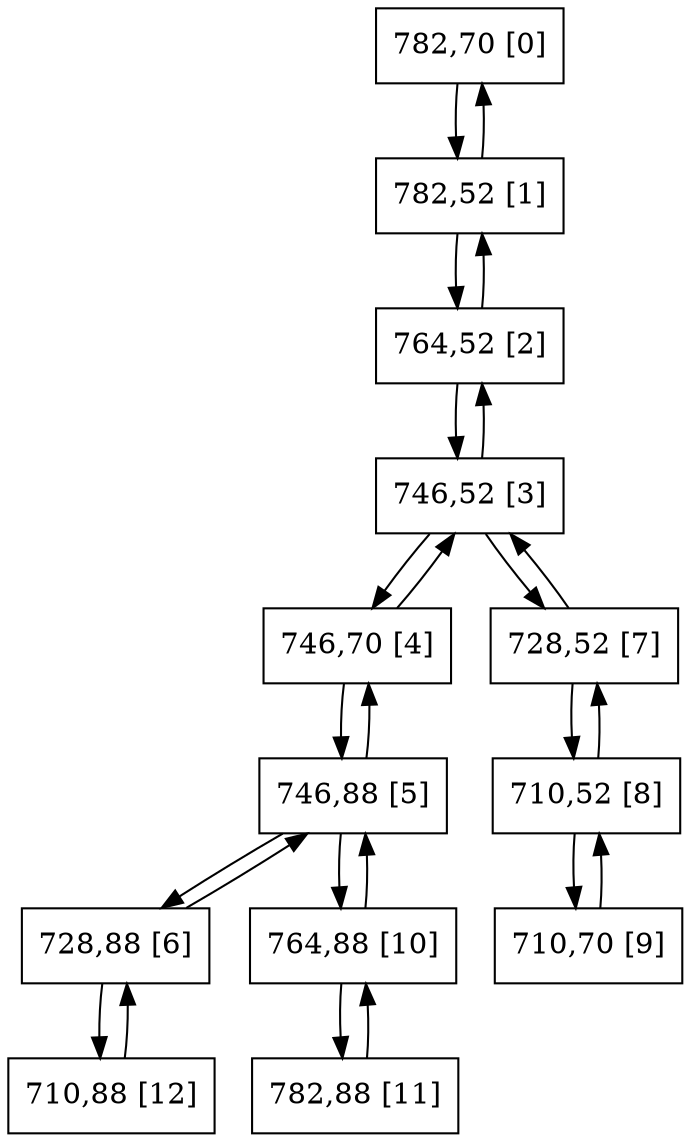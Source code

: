 digraph G {
graph [bgcolor=white size="20,20"]
node [shape=circle color=black]
0[shape = polygon, sides = 4, label="782,70 [0]", pos = "9,2.25!" ];
1[shape = polygon, sides = 4, label="782,52 [1]", pos = "9,4.5!" ];
2[shape = polygon, sides = 4, label="764,52 [2]", pos = "6.75,4.5!" ];
3[shape = polygon, sides = 4, label="746,52 [3]", pos = "4.5,4.5!" ];
4[shape = polygon, sides = 4, label="746,70 [4]", pos = "4.5,2.25!" ];
5[shape = polygon, sides = 4, label="746,88 [5]", pos = "4.5,0!" ];
6[shape = polygon, sides = 4, label="728,88 [6]", pos = "2.25,0!" ];
7[shape = polygon, sides = 4, label="728,52 [7]", pos = "2.25,4.5!" ];
8[shape = polygon, sides = 4, label="710,52 [8]", pos = "0,4.5!" ];
9[shape = polygon, sides = 4, label="710,70 [9]", pos = "0,2.25!" ];
10[shape = polygon, sides = 4, label="764,88 [10]", pos = "6.75,0!" ];
11[shape = polygon, sides = 4, label="782,88 [11]", pos = "9,0!" ];
12[shape = polygon, sides = 4, label="710,88 [12]", pos = "0,0!" ];
0->1 ;
1->0 ;
1->2 ;
2->1 ;
2->3 ;
3->2 ;
3->4 ;
3->7 ;
4->3 ;
4->5 ;
5->4 ;
5->6 ;
5->10 ;
6->5 ;
6->12 ;
7->3 ;
7->8 ;
8->7 ;
8->9 ;
9->8 ;
10->5 ;
10->11 ;
11->10 ;
12->6 ;
}
